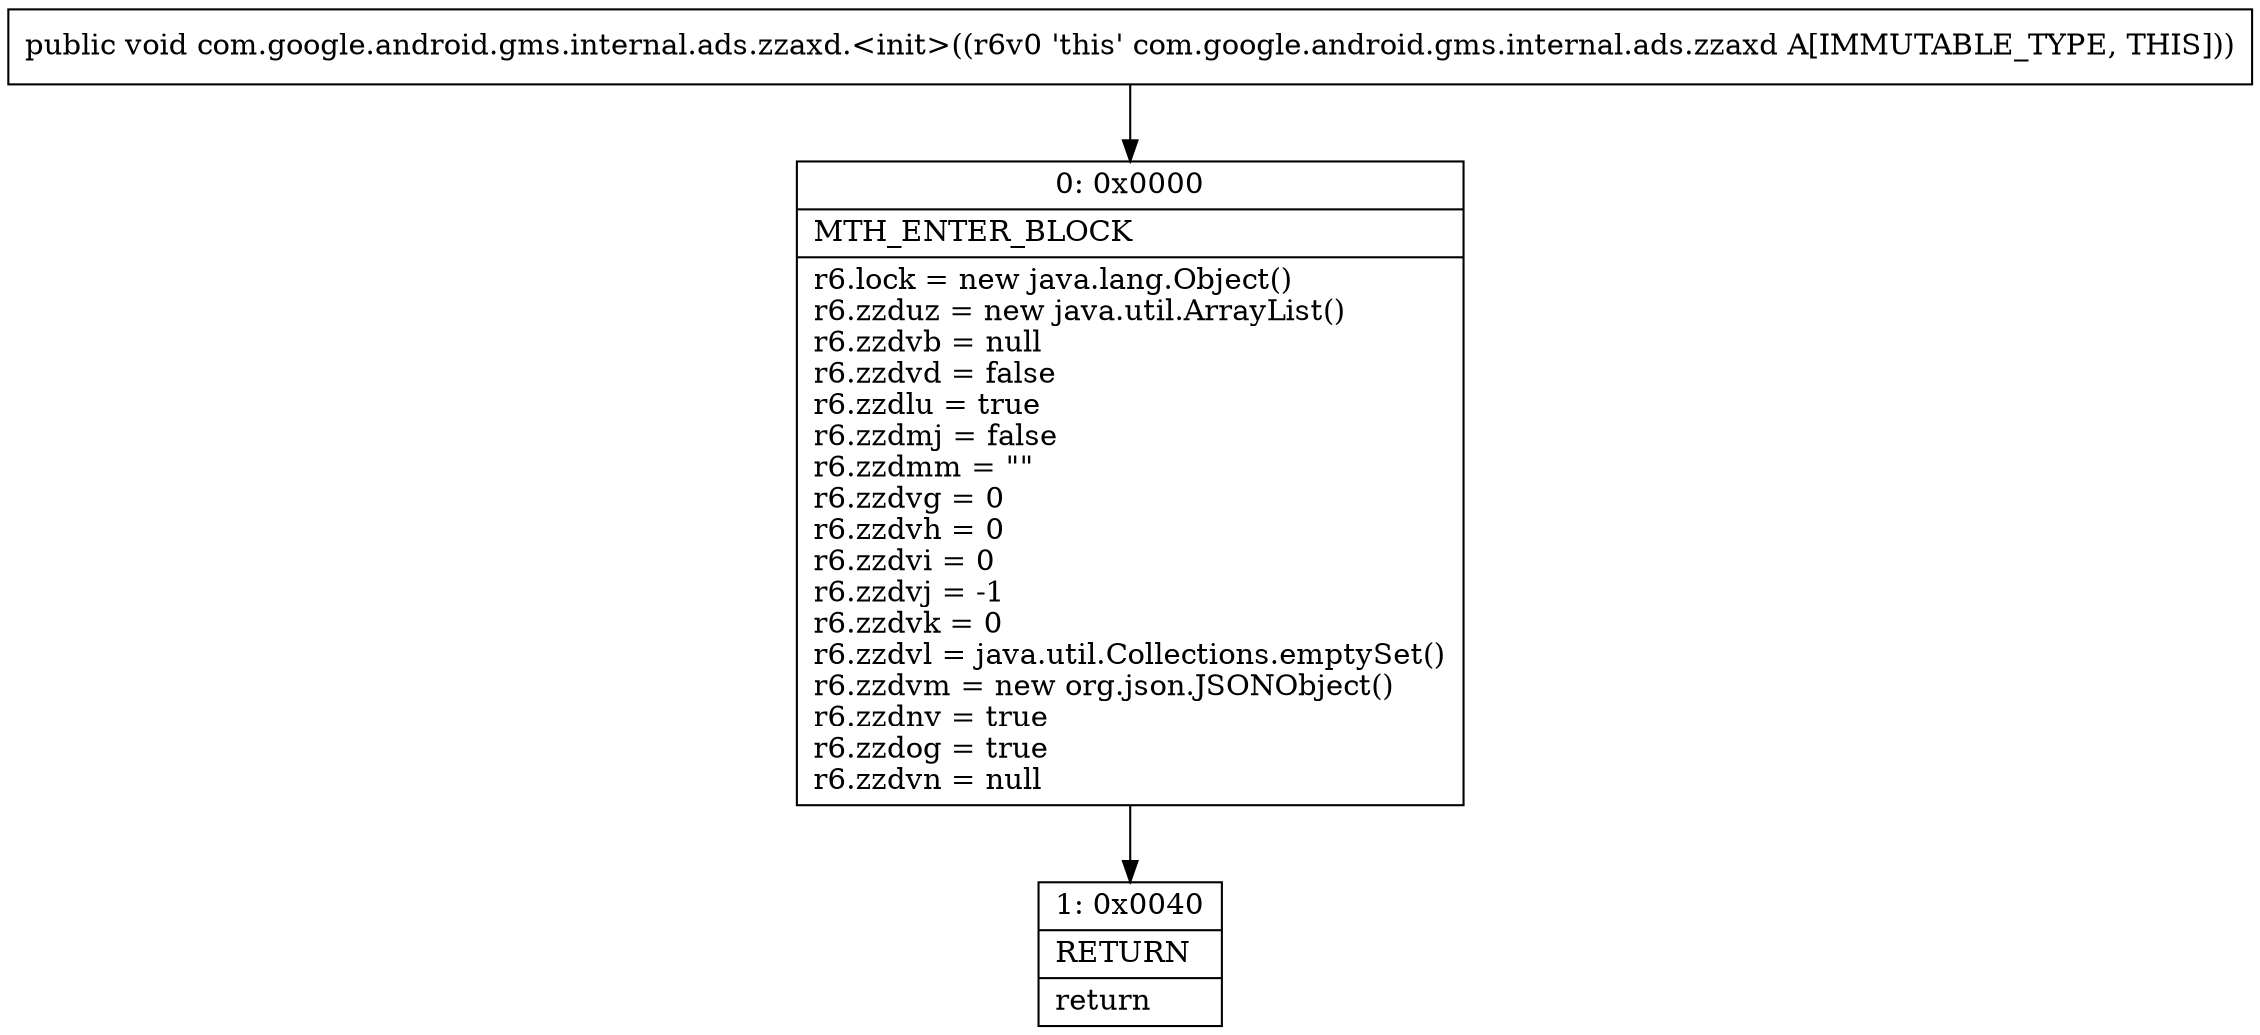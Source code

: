digraph "CFG forcom.google.android.gms.internal.ads.zzaxd.\<init\>()V" {
Node_0 [shape=record,label="{0\:\ 0x0000|MTH_ENTER_BLOCK\l|r6.lock = new java.lang.Object()\lr6.zzduz = new java.util.ArrayList()\lr6.zzdvb = null\lr6.zzdvd = false\lr6.zzdlu = true\lr6.zzdmj = false\lr6.zzdmm = \"\"\lr6.zzdvg = 0\lr6.zzdvh = 0\lr6.zzdvi = 0\lr6.zzdvj = \-1\lr6.zzdvk = 0\lr6.zzdvl = java.util.Collections.emptySet()\lr6.zzdvm = new org.json.JSONObject()\lr6.zzdnv = true\lr6.zzdog = true\lr6.zzdvn = null\l}"];
Node_1 [shape=record,label="{1\:\ 0x0040|RETURN\l|return\l}"];
MethodNode[shape=record,label="{public void com.google.android.gms.internal.ads.zzaxd.\<init\>((r6v0 'this' com.google.android.gms.internal.ads.zzaxd A[IMMUTABLE_TYPE, THIS])) }"];
MethodNode -> Node_0;
Node_0 -> Node_1;
}

